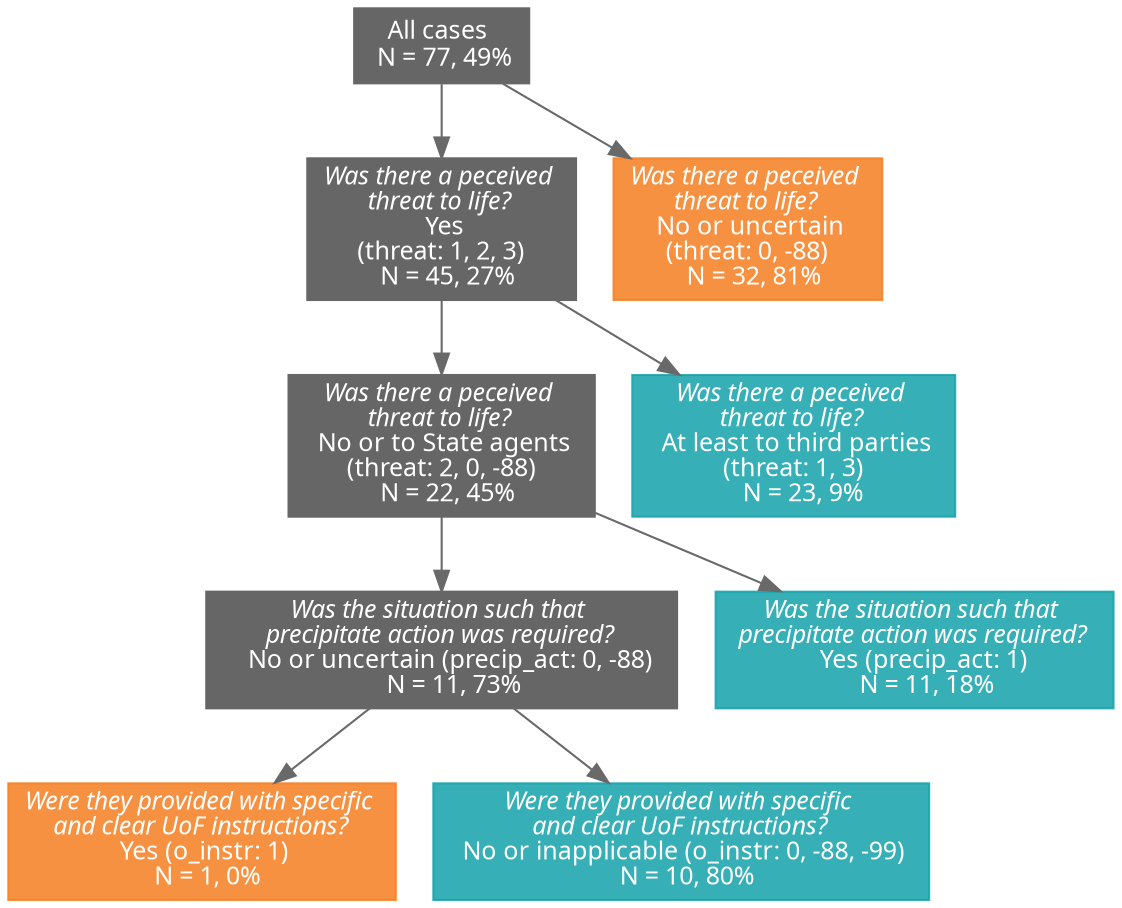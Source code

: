 strict digraph cases_force_tree_graph {
  graph [fontname = calibri, 
        fontsize = 12,
        splines = polyline,
        layout = dot,
        overlap = false]
  
  #All nodes
  node [shape = box,
        style = filled,
        fontname = calibri, 
        fontsize = 12,
        fontcolor = white,
        fillcolor = "#666666",
        color = "#666666",
        group = decision]
        
  // Inner nodes
  all [label = "All cases \n N = 77, 49%"]

  threat1 [label = <<i>Was there a peceived <br/> threat to life?</i> <br/>
  Yes <br/> (threat: 1, 2, 3) <br/>
  N = 45, 27%>]
  
  threat4 [label = <<i>Was there a peceived <br/> threat to life?</i> <br/>
  No or to State agents <br/> (threat: 2, 0, -88) <br/>
  N = 22, 45%>]
  
  precip_act2 [label = <<i>Was the situation such that <br/> precipitate action was required?</i> <br/>
    No or uncertain (precip_act: 0, -88) <br/>
    N = 11, 73%>]
  
  //Positive leaf nodes
  node [fillcolor = "#F48024DD",
        color = "#F48024DD",
        group = leaf]
    
    threat2 [label = <<i>Was there a peceived <br/> threat to life?</i> <br/>
  No or uncertain <br/> (threat: 0, -88) <br/>
  N = 32, 81%>]
  
  o_instr1 [label = <<i>Were they provided with specific <br/> and clear UoF instructions?</i> <br/>
  Yes (o_instr: 1) <br/>
  N = 1, 0%>]
  
  // Negative leaf nodes
  node [fillcolor = "#18A3ACDD",
        color = "#18A3ACDD",
        group = leaf]
        
  threat3 [label = <<i>Was there a peceived <br/> threat to life?</i> <br/>
  At least to third parties <br/> (threat: 1, 3) <br/> 
  N = 23, 9%>]
  
  precip_act1 [label = <<i>Was the situation such that <br/> precipitate action was required?</i> <br/>
    Yes (precip_act: 1) <br/>
    N = 11, 18%>]
    
  o_instr2 [label = <<i>Were they provided with specific <br/> and clear UoF instructions?</i> <br/>
  No or inapplicable (o_instr: 0, -88, -99) <br/>
  N = 10, 80%>]
  
  //Edges
  edge [color = dimgray,
        arrowhead = normal]
        
  all -> { threat1, threat2 }
  threat1 -> { threat3, threat4 }
  threat4 -> { precip_act1, precip_act2 }
  precip_act2 -> { o_instr1, o_instr2 }
}